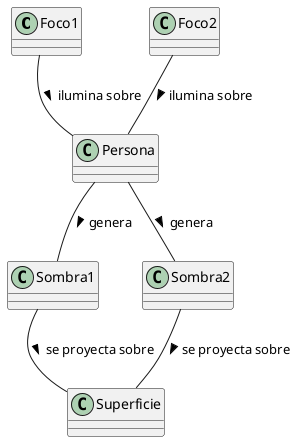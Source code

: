     @startuml
    class Foco1 {
    }
    class Foco2 {
    }

    class Persona {
    }

    class Sombra1 {
    }
    class Sombra2 {
    }

    class Superficie {
    }

    Foco1  --  Persona : ilumina sobre >
    Foco2  --  Persona : ilumina sobre >
    Persona  --  Sombra1 : genera >
    Persona  --  Sombra2 : genera >
    Sombra1  --  Superficie : se proyecta sobre >
    Sombra2  --  Superficie : se proyecta sobre >
    @enduml
